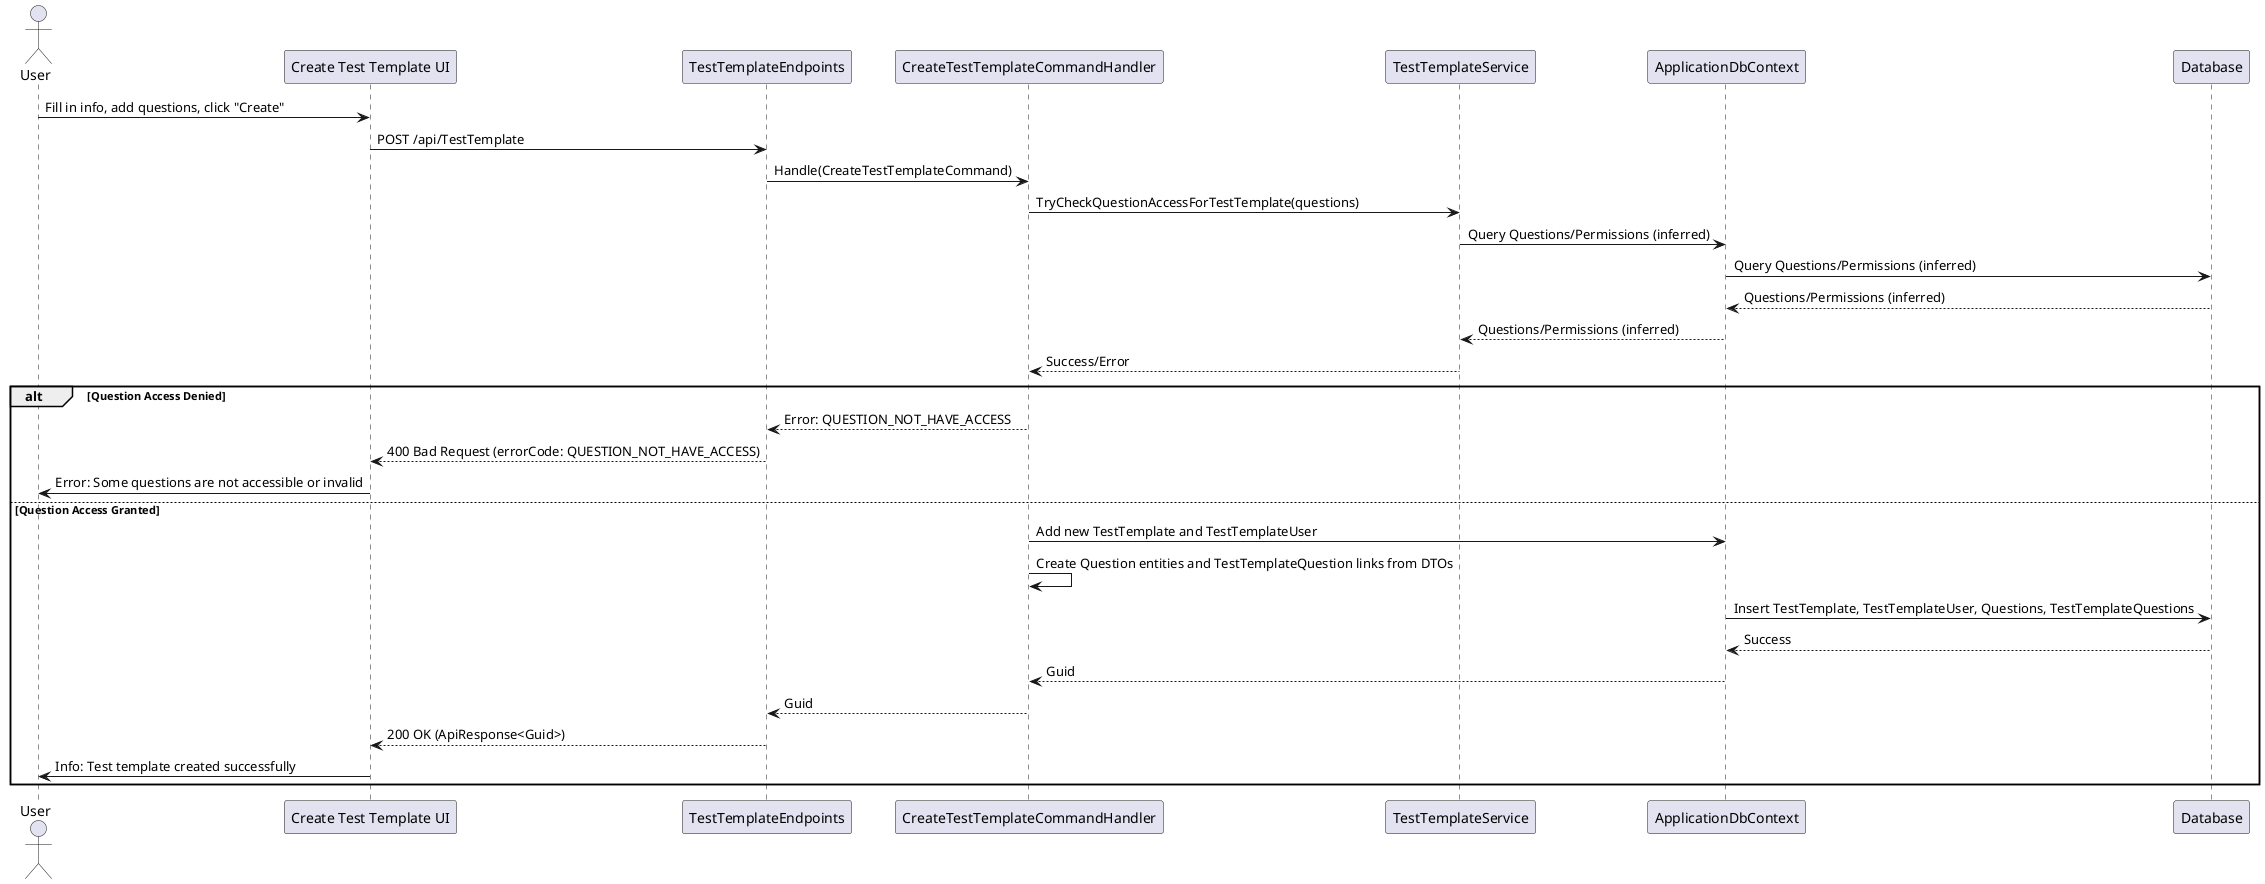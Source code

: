 @startuml
actor User
participant "Create Test Template UI" as UI
participant TestTemplateEndpoints
participant CreateTestTemplateCommandHandler as Handler
participant TestTemplateService
participant ApplicationDbContext
participant Database

User -> UI : Fill in info, add questions, click "Create"
UI -> TestTemplateEndpoints : POST /api/TestTemplate
TestTemplateEndpoints -> Handler : Handle(CreateTestTemplateCommand)
Handler -> TestTemplateService : TryCheckQuestionAccessForTestTemplate(questions)
TestTemplateService -> ApplicationDbContext : Query Questions/Permissions (inferred)
ApplicationDbContext -> Database : Query Questions/Permissions (inferred)
Database --> ApplicationDbContext : Questions/Permissions (inferred)
ApplicationDbContext --> TestTemplateService : Questions/Permissions (inferred)
TestTemplateService --> Handler : Success/Error
alt Question Access Denied
    Handler --> TestTemplateEndpoints : Error: QUESTION_NOT_HAVE_ACCESS
    TestTemplateEndpoints --> UI : 400 Bad Request (errorCode: QUESTION_NOT_HAVE_ACCESS)
    UI -> User : Error: Some questions are not accessible or invalid
else Question Access Granted
    Handler -> ApplicationDbContext : Add new TestTemplate and TestTemplateUser
    Handler -> Handler : Create Question entities and TestTemplateQuestion links from DTOs
    ApplicationDbContext -> Database : Insert TestTemplate, TestTemplateUser, Questions, TestTemplateQuestions
    Database --> ApplicationDbContext : Success
    ApplicationDbContext --> Handler : Guid
    Handler --> TestTemplateEndpoints : Guid
    TestTemplateEndpoints --> UI : 200 OK (ApiResponse<Guid>)
    UI -> User : Info: Test template created successfully
end

@enduml